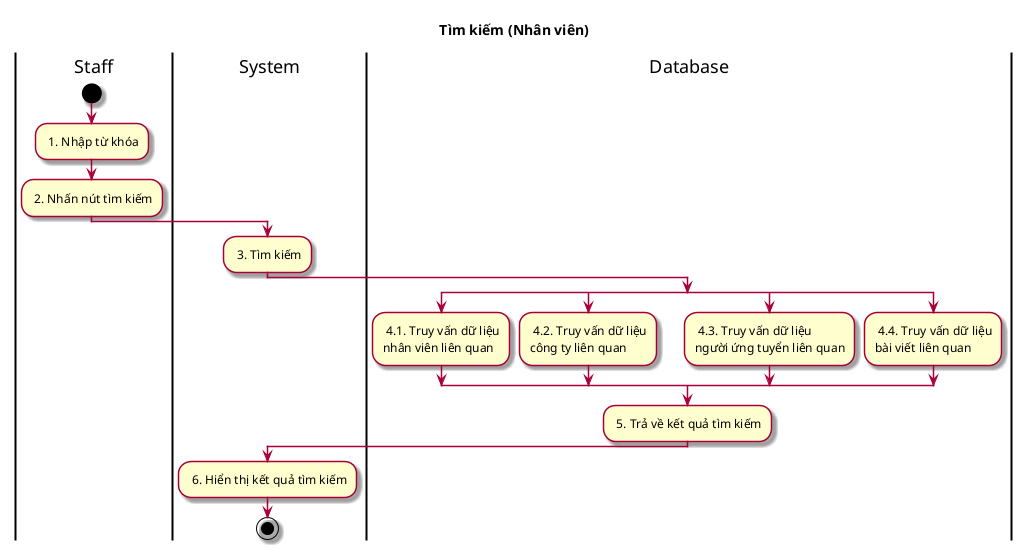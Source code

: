 @startuml ActTimKiem(Staff)

skin rose
title Tìm kiếm (Nhân viên)

|Staff|
start
: 1. Nhập từ khóa;
: 2. Nhấn nút tìm kiếm;
|System|
: 3. Tìm kiếm;
|Database|
split
: 4.1. Truy vấn dữ liệu\nnhân viên liên quan;
split again
: 4.2. Truy vấn dữ liệu\ncông ty liên quan;
split again
: 4.3. Truy vấn dữ liệu\nngười ứng tuyển liên quan;
split again
: 4.4. Truy vấn dữ liệu\nbài viết liên quan;
end split
: 5. Trả về kết quả tìm kiếm;
|System|
: 6. Hiển thị kết quả tìm kiếm;
stop

@enduml